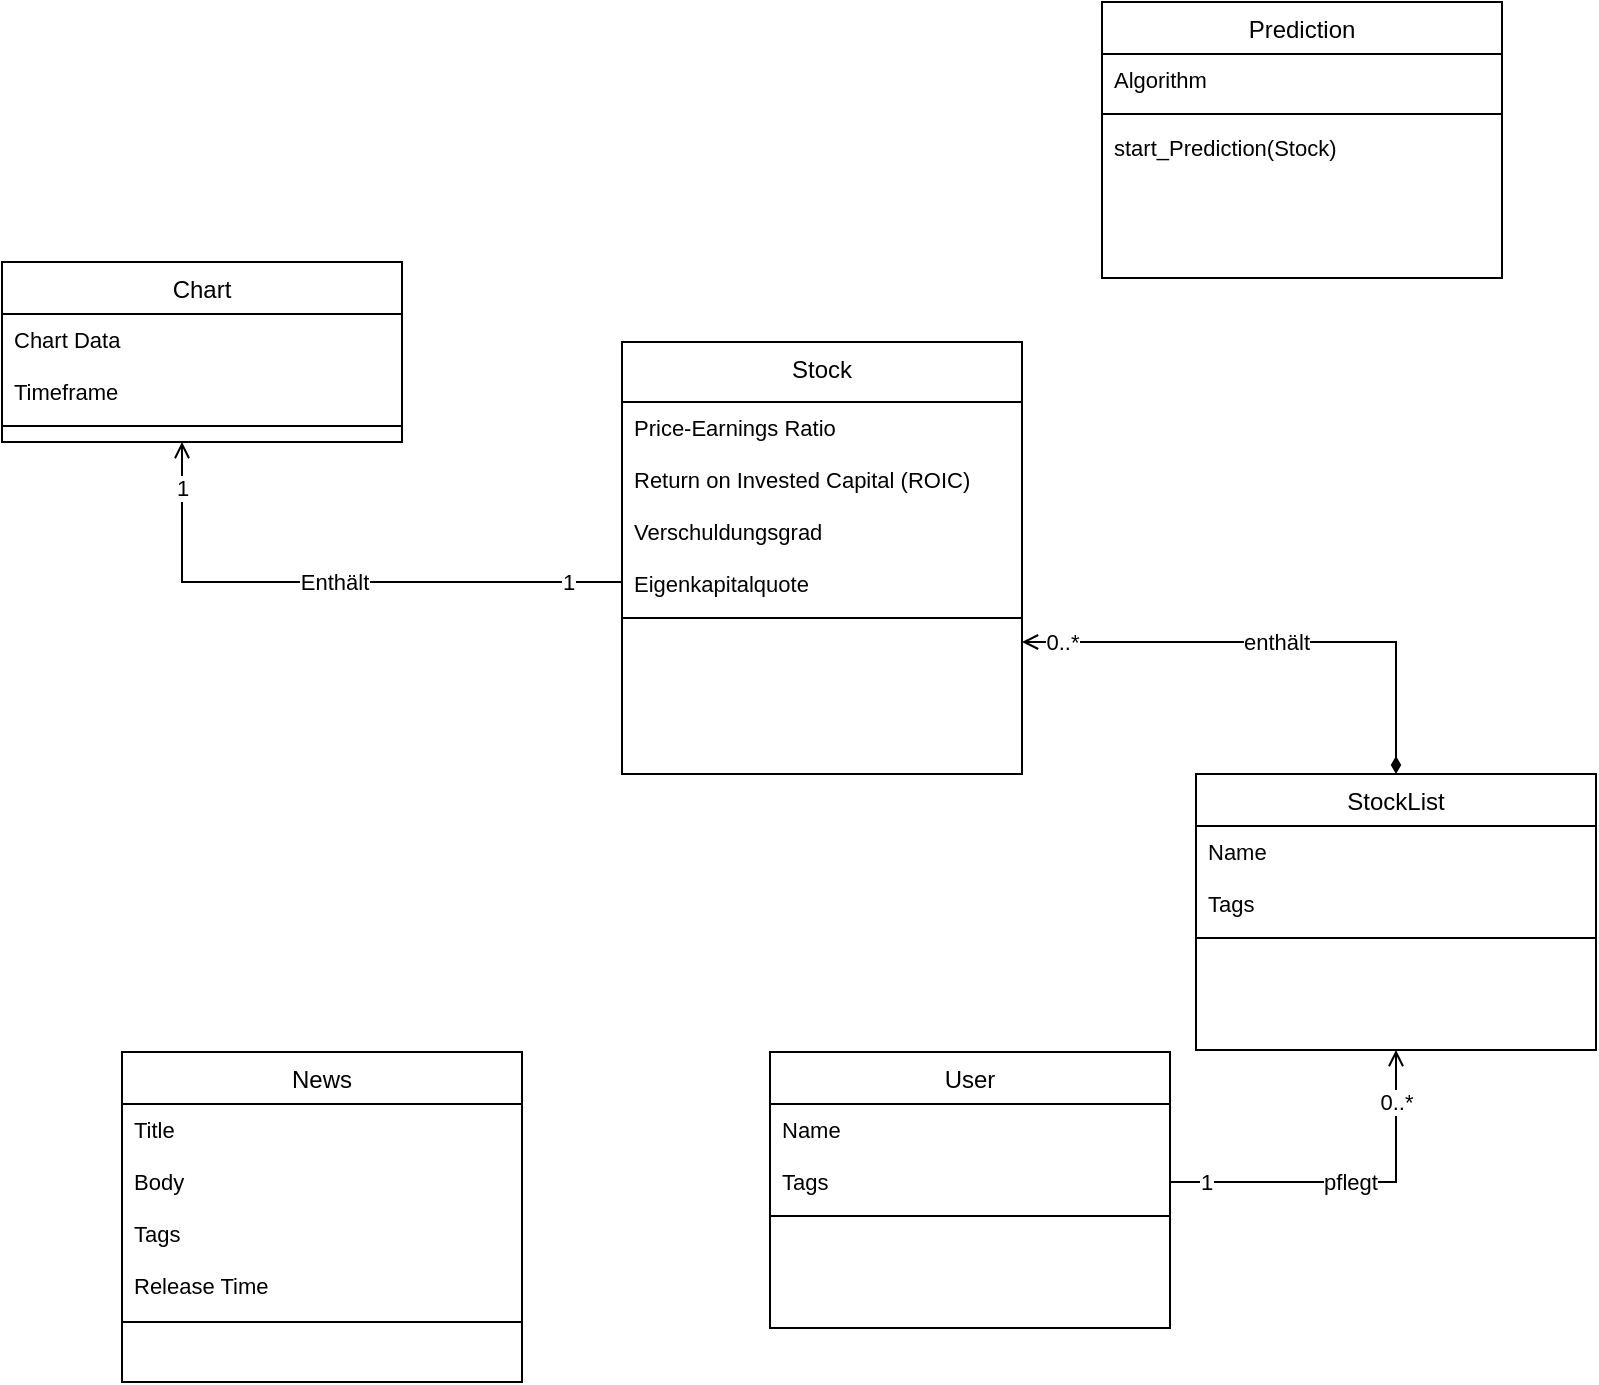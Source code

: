 <mxfile version="21.6.8" type="device">
  <diagram id="C5RBs43oDa-KdzZeNtuy" name="Page-1">
    <mxGraphModel dx="1035" dy="720" grid="1" gridSize="10" guides="1" tooltips="1" connect="1" arrows="1" fold="1" page="1" pageScale="1" pageWidth="827" pageHeight="1169" math="0" shadow="0">
      <root>
        <mxCell id="WIyWlLk6GJQsqaUBKTNV-0" />
        <mxCell id="WIyWlLk6GJQsqaUBKTNV-1" parent="WIyWlLk6GJQsqaUBKTNV-0" />
        <mxCell id="zkfFHV4jXpPFQw0GAbJ--17" value="Stock" style="swimlane;fontStyle=0;align=center;verticalAlign=top;childLayout=stackLayout;horizontal=1;startSize=30;horizontalStack=0;resizeParent=1;resizeLast=0;collapsible=1;marginBottom=0;rounded=0;shadow=0;strokeWidth=1;" parent="WIyWlLk6GJQsqaUBKTNV-1" vertex="1">
          <mxGeometry x="340" y="230" width="200" height="216" as="geometry">
            <mxRectangle x="550" y="140" width="160" height="26" as="alternateBounds" />
          </mxGeometry>
        </mxCell>
        <mxCell id="zkfFHV4jXpPFQw0GAbJ--18" value="Price-Earnings Ratio" style="text;align=left;verticalAlign=top;spacingLeft=4;spacingRight=4;overflow=hidden;rotatable=0;points=[[0,0.5],[1,0.5]];portConstraint=eastwest;fontSize=11;" parent="zkfFHV4jXpPFQw0GAbJ--17" vertex="1">
          <mxGeometry y="30" width="200" height="26" as="geometry" />
        </mxCell>
        <mxCell id="Zj0eFsn3-5Ufi5XtZKbO-0" value="Return on Invested Capital (ROIC)" style="text;align=left;verticalAlign=top;spacingLeft=4;spacingRight=4;overflow=hidden;rotatable=0;points=[[0,0.5],[1,0.5]];portConstraint=eastwest;fontSize=11;" parent="zkfFHV4jXpPFQw0GAbJ--17" vertex="1">
          <mxGeometry y="56" width="200" height="26" as="geometry" />
        </mxCell>
        <mxCell id="Zj0eFsn3-5Ufi5XtZKbO-1" value="Verschuldungsgrad" style="text;align=left;verticalAlign=top;spacingLeft=4;spacingRight=4;overflow=hidden;rotatable=0;points=[[0,0.5],[1,0.5]];portConstraint=eastwest;fontSize=11;" parent="zkfFHV4jXpPFQw0GAbJ--17" vertex="1">
          <mxGeometry y="82" width="200" height="26" as="geometry" />
        </mxCell>
        <mxCell id="Zj0eFsn3-5Ufi5XtZKbO-7" value="Eigenkapitalquote" style="text;align=left;verticalAlign=top;spacingLeft=4;spacingRight=4;overflow=hidden;rotatable=0;points=[[0,0.5],[1,0.5]];portConstraint=eastwest;fontSize=11;" parent="zkfFHV4jXpPFQw0GAbJ--17" vertex="1">
          <mxGeometry y="108" width="200" height="26" as="geometry" />
        </mxCell>
        <mxCell id="zkfFHV4jXpPFQw0GAbJ--23" value="" style="line;html=1;strokeWidth=1;align=left;verticalAlign=middle;spacingTop=-1;spacingLeft=3;spacingRight=3;rotatable=0;labelPosition=right;points=[];portConstraint=eastwest;" parent="zkfFHV4jXpPFQw0GAbJ--17" vertex="1">
          <mxGeometry y="134" width="200" height="8" as="geometry" />
        </mxCell>
        <mxCell id="qKFikIREVQ0GlOuBwaRG-2" value="Chart" style="swimlane;fontStyle=0;align=center;verticalAlign=top;childLayout=stackLayout;horizontal=1;startSize=26;horizontalStack=0;resizeParent=1;resizeLast=0;collapsible=1;marginBottom=0;rounded=0;shadow=0;strokeWidth=1;" vertex="1" parent="WIyWlLk6GJQsqaUBKTNV-1">
          <mxGeometry x="30" y="190" width="200" height="90" as="geometry">
            <mxRectangle x="550" y="140" width="160" height="26" as="alternateBounds" />
          </mxGeometry>
        </mxCell>
        <mxCell id="qKFikIREVQ0GlOuBwaRG-3" value="Chart Data" style="text;align=left;verticalAlign=top;spacingLeft=4;spacingRight=4;overflow=hidden;rotatable=0;points=[[0,0.5],[1,0.5]];portConstraint=eastwest;fontSize=11;" vertex="1" parent="qKFikIREVQ0GlOuBwaRG-2">
          <mxGeometry y="26" width="200" height="26" as="geometry" />
        </mxCell>
        <mxCell id="qKFikIREVQ0GlOuBwaRG-12" value="Timeframe" style="text;align=left;verticalAlign=top;spacingLeft=4;spacingRight=4;overflow=hidden;rotatable=0;points=[[0,0.5],[1,0.5]];portConstraint=eastwest;fontSize=11;" vertex="1" parent="qKFikIREVQ0GlOuBwaRG-2">
          <mxGeometry y="52" width="200" height="26" as="geometry" />
        </mxCell>
        <mxCell id="qKFikIREVQ0GlOuBwaRG-7" value="" style="line;html=1;strokeWidth=1;align=left;verticalAlign=middle;spacingTop=-1;spacingLeft=3;spacingRight=3;rotatable=0;labelPosition=right;points=[];portConstraint=eastwest;" vertex="1" parent="qKFikIREVQ0GlOuBwaRG-2">
          <mxGeometry y="78" width="200" height="8" as="geometry" />
        </mxCell>
        <mxCell id="qKFikIREVQ0GlOuBwaRG-9" value="" style="endArrow=none;html=1;rounded=0;edgeStyle=orthogonalEdgeStyle;entryX=0;entryY=0.5;entryDx=0;entryDy=0;endFill=0;startArrow=open;startFill=0;" edge="1" parent="WIyWlLk6GJQsqaUBKTNV-1" target="Zj0eFsn3-5Ufi5XtZKbO-7">
          <mxGeometry relative="1" as="geometry">
            <mxPoint x="120" y="280" as="sourcePoint" />
            <mxPoint x="310" y="400" as="targetPoint" />
            <Array as="points">
              <mxPoint x="120" y="350" />
              <mxPoint x="340" y="350" />
            </Array>
          </mxGeometry>
        </mxCell>
        <mxCell id="qKFikIREVQ0GlOuBwaRG-10" value="Enthält" style="edgeLabel;resizable=0;html=1;align=center;verticalAlign=middle;" connectable="0" vertex="1" parent="qKFikIREVQ0GlOuBwaRG-9">
          <mxGeometry relative="1" as="geometry" />
        </mxCell>
        <mxCell id="qKFikIREVQ0GlOuBwaRG-11" value="1" style="edgeLabel;html=1;align=center;verticalAlign=middle;resizable=0;points=[];" vertex="1" connectable="0" parent="qKFikIREVQ0GlOuBwaRG-9">
          <mxGeometry x="0.806" relative="1" as="geometry">
            <mxPoint as="offset" />
          </mxGeometry>
        </mxCell>
        <mxCell id="qKFikIREVQ0GlOuBwaRG-13" value="1" style="edgeLabel;html=1;align=center;verticalAlign=middle;resizable=0;points=[];" vertex="1" connectable="0" parent="qKFikIREVQ0GlOuBwaRG-9">
          <mxGeometry x="-0.845" relative="1" as="geometry">
            <mxPoint as="offset" />
          </mxGeometry>
        </mxCell>
        <mxCell id="qKFikIREVQ0GlOuBwaRG-14" value="News" style="swimlane;fontStyle=0;align=center;verticalAlign=top;childLayout=stackLayout;horizontal=1;startSize=26;horizontalStack=0;resizeParent=1;resizeLast=0;collapsible=1;marginBottom=0;rounded=0;shadow=0;strokeWidth=1;" vertex="1" parent="WIyWlLk6GJQsqaUBKTNV-1">
          <mxGeometry x="90" y="585" width="200" height="165" as="geometry">
            <mxRectangle x="550" y="140" width="160" height="26" as="alternateBounds" />
          </mxGeometry>
        </mxCell>
        <mxCell id="qKFikIREVQ0GlOuBwaRG-15" value="Title" style="text;align=left;verticalAlign=top;spacingLeft=4;spacingRight=4;overflow=hidden;rotatable=0;points=[[0,0.5],[1,0.5]];portConstraint=eastwest;fontSize=11;" vertex="1" parent="qKFikIREVQ0GlOuBwaRG-14">
          <mxGeometry y="26" width="200" height="26" as="geometry" />
        </mxCell>
        <mxCell id="qKFikIREVQ0GlOuBwaRG-16" value="Body" style="text;align=left;verticalAlign=top;spacingLeft=4;spacingRight=4;overflow=hidden;rotatable=0;points=[[0,0.5],[1,0.5]];portConstraint=eastwest;fontSize=11;" vertex="1" parent="qKFikIREVQ0GlOuBwaRG-14">
          <mxGeometry y="52" width="200" height="26" as="geometry" />
        </mxCell>
        <mxCell id="qKFikIREVQ0GlOuBwaRG-18" value="Tags" style="text;align=left;verticalAlign=top;spacingLeft=4;spacingRight=4;overflow=hidden;rotatable=0;points=[[0,0.5],[1,0.5]];portConstraint=eastwest;fontSize=11;" vertex="1" parent="qKFikIREVQ0GlOuBwaRG-14">
          <mxGeometry y="78" width="200" height="26" as="geometry" />
        </mxCell>
        <mxCell id="qKFikIREVQ0GlOuBwaRG-19" value="Release Time" style="text;align=left;verticalAlign=top;spacingLeft=4;spacingRight=4;overflow=hidden;rotatable=0;points=[[0,0.5],[1,0.5]];portConstraint=eastwest;fontSize=11;" vertex="1" parent="qKFikIREVQ0GlOuBwaRG-14">
          <mxGeometry y="104" width="200" height="26" as="geometry" />
        </mxCell>
        <mxCell id="qKFikIREVQ0GlOuBwaRG-17" value="" style="line;html=1;strokeWidth=1;align=left;verticalAlign=middle;spacingTop=-1;spacingLeft=3;spacingRight=3;rotatable=0;labelPosition=right;points=[];portConstraint=eastwest;" vertex="1" parent="qKFikIREVQ0GlOuBwaRG-14">
          <mxGeometry y="130" width="200" height="10" as="geometry" />
        </mxCell>
        <mxCell id="qKFikIREVQ0GlOuBwaRG-20" value="User" style="swimlane;fontStyle=0;align=center;verticalAlign=top;childLayout=stackLayout;horizontal=1;startSize=26;horizontalStack=0;resizeParent=1;resizeLast=0;collapsible=1;marginBottom=0;rounded=0;shadow=0;strokeWidth=1;" vertex="1" parent="WIyWlLk6GJQsqaUBKTNV-1">
          <mxGeometry x="414" y="585" width="200" height="138" as="geometry">
            <mxRectangle x="550" y="140" width="160" height="26" as="alternateBounds" />
          </mxGeometry>
        </mxCell>
        <mxCell id="qKFikIREVQ0GlOuBwaRG-21" value="Name" style="text;align=left;verticalAlign=top;spacingLeft=4;spacingRight=4;overflow=hidden;rotatable=0;points=[[0,0.5],[1,0.5]];portConstraint=eastwest;fontSize=11;" vertex="1" parent="qKFikIREVQ0GlOuBwaRG-20">
          <mxGeometry y="26" width="200" height="26" as="geometry" />
        </mxCell>
        <mxCell id="qKFikIREVQ0GlOuBwaRG-23" value="Tags" style="text;align=left;verticalAlign=top;spacingLeft=4;spacingRight=4;overflow=hidden;rotatable=0;points=[[0,0.5],[1,0.5]];portConstraint=eastwest;fontSize=11;" vertex="1" parent="qKFikIREVQ0GlOuBwaRG-20">
          <mxGeometry y="52" width="200" height="26" as="geometry" />
        </mxCell>
        <mxCell id="qKFikIREVQ0GlOuBwaRG-25" value="" style="line;html=1;strokeWidth=1;align=left;verticalAlign=middle;spacingTop=-1;spacingLeft=3;spacingRight=3;rotatable=0;labelPosition=right;points=[];portConstraint=eastwest;" vertex="1" parent="qKFikIREVQ0GlOuBwaRG-20">
          <mxGeometry y="78" width="200" height="8" as="geometry" />
        </mxCell>
        <mxCell id="qKFikIREVQ0GlOuBwaRG-26" value="StockList" style="swimlane;fontStyle=0;align=center;verticalAlign=top;childLayout=stackLayout;horizontal=1;startSize=26;horizontalStack=0;resizeParent=1;resizeLast=0;collapsible=1;marginBottom=0;rounded=0;shadow=0;strokeWidth=1;" vertex="1" parent="WIyWlLk6GJQsqaUBKTNV-1">
          <mxGeometry x="627" y="446" width="200" height="138" as="geometry">
            <mxRectangle x="550" y="140" width="160" height="26" as="alternateBounds" />
          </mxGeometry>
        </mxCell>
        <mxCell id="qKFikIREVQ0GlOuBwaRG-27" value="Name" style="text;align=left;verticalAlign=top;spacingLeft=4;spacingRight=4;overflow=hidden;rotatable=0;points=[[0,0.5],[1,0.5]];portConstraint=eastwest;fontSize=11;" vertex="1" parent="qKFikIREVQ0GlOuBwaRG-26">
          <mxGeometry y="26" width="200" height="26" as="geometry" />
        </mxCell>
        <mxCell id="qKFikIREVQ0GlOuBwaRG-28" value="Tags" style="text;align=left;verticalAlign=top;spacingLeft=4;spacingRight=4;overflow=hidden;rotatable=0;points=[[0,0.5],[1,0.5]];portConstraint=eastwest;fontSize=11;" vertex="1" parent="qKFikIREVQ0GlOuBwaRG-26">
          <mxGeometry y="52" width="200" height="26" as="geometry" />
        </mxCell>
        <mxCell id="qKFikIREVQ0GlOuBwaRG-29" value="" style="line;html=1;strokeWidth=1;align=left;verticalAlign=middle;spacingTop=-1;spacingLeft=3;spacingRight=3;rotatable=0;labelPosition=right;points=[];portConstraint=eastwest;" vertex="1" parent="qKFikIREVQ0GlOuBwaRG-26">
          <mxGeometry y="78" width="200" height="8" as="geometry" />
        </mxCell>
        <mxCell id="qKFikIREVQ0GlOuBwaRG-30" value="" style="endArrow=none;html=1;rounded=0;edgeStyle=orthogonalEdgeStyle;entryX=1;entryY=0.5;entryDx=0;entryDy=0;endFill=0;startArrow=open;startFill=0;exitX=0.5;exitY=1;exitDx=0;exitDy=0;" edge="1" parent="WIyWlLk6GJQsqaUBKTNV-1" source="qKFikIREVQ0GlOuBwaRG-26" target="qKFikIREVQ0GlOuBwaRG-23">
          <mxGeometry relative="1" as="geometry">
            <mxPoint x="130" y="290" as="sourcePoint" />
            <mxPoint x="350" y="361" as="targetPoint" />
            <Array as="points">
              <mxPoint x="727" y="650" />
            </Array>
          </mxGeometry>
        </mxCell>
        <mxCell id="qKFikIREVQ0GlOuBwaRG-31" value="pflegt" style="edgeLabel;resizable=0;html=1;align=center;verticalAlign=middle;" connectable="0" vertex="1" parent="qKFikIREVQ0GlOuBwaRG-30">
          <mxGeometry relative="1" as="geometry" />
        </mxCell>
        <mxCell id="qKFikIREVQ0GlOuBwaRG-32" value="1" style="edgeLabel;html=1;align=center;verticalAlign=middle;resizable=0;points=[];" vertex="1" connectable="0" parent="qKFikIREVQ0GlOuBwaRG-30">
          <mxGeometry x="0.806" relative="1" as="geometry">
            <mxPoint as="offset" />
          </mxGeometry>
        </mxCell>
        <mxCell id="qKFikIREVQ0GlOuBwaRG-33" value="0..*" style="edgeLabel;html=1;align=center;verticalAlign=middle;resizable=0;points=[];" vertex="1" connectable="0" parent="qKFikIREVQ0GlOuBwaRG-30">
          <mxGeometry x="-0.845" relative="1" as="geometry">
            <mxPoint y="12" as="offset" />
          </mxGeometry>
        </mxCell>
        <mxCell id="qKFikIREVQ0GlOuBwaRG-34" value="" style="endArrow=diamondThin;html=1;rounded=0;edgeStyle=orthogonalEdgeStyle;entryX=0.5;entryY=0;entryDx=0;entryDy=0;endFill=1;startArrow=open;startFill=0;" edge="1" parent="WIyWlLk6GJQsqaUBKTNV-1" target="qKFikIREVQ0GlOuBwaRG-26">
          <mxGeometry relative="1" as="geometry">
            <mxPoint x="540" y="380" as="sourcePoint" />
            <mxPoint x="624" y="660" as="targetPoint" />
            <Array as="points">
              <mxPoint x="727" y="380" />
            </Array>
          </mxGeometry>
        </mxCell>
        <mxCell id="qKFikIREVQ0GlOuBwaRG-35" value="enthält" style="edgeLabel;resizable=0;html=1;align=center;verticalAlign=middle;" connectable="0" vertex="1" parent="qKFikIREVQ0GlOuBwaRG-34">
          <mxGeometry relative="1" as="geometry" />
        </mxCell>
        <mxCell id="qKFikIREVQ0GlOuBwaRG-37" value="0..*" style="edgeLabel;html=1;align=center;verticalAlign=middle;resizable=0;points=[];" vertex="1" connectable="0" parent="qKFikIREVQ0GlOuBwaRG-34">
          <mxGeometry x="-0.845" relative="1" as="geometry">
            <mxPoint as="offset" />
          </mxGeometry>
        </mxCell>
        <mxCell id="qKFikIREVQ0GlOuBwaRG-38" value="Prediction" style="swimlane;fontStyle=0;align=center;verticalAlign=top;childLayout=stackLayout;horizontal=1;startSize=26;horizontalStack=0;resizeParent=1;resizeLast=0;collapsible=1;marginBottom=0;rounded=0;shadow=0;strokeWidth=1;" vertex="1" parent="WIyWlLk6GJQsqaUBKTNV-1">
          <mxGeometry x="580" y="60" width="200" height="138" as="geometry">
            <mxRectangle x="550" y="140" width="160" height="26" as="alternateBounds" />
          </mxGeometry>
        </mxCell>
        <mxCell id="qKFikIREVQ0GlOuBwaRG-45" value="Algorithm" style="text;align=left;verticalAlign=top;spacingLeft=4;spacingRight=4;overflow=hidden;rotatable=0;points=[[0,0.5],[1,0.5]];portConstraint=eastwest;fontSize=11;" vertex="1" parent="qKFikIREVQ0GlOuBwaRG-38">
          <mxGeometry y="26" width="200" height="26" as="geometry" />
        </mxCell>
        <mxCell id="qKFikIREVQ0GlOuBwaRG-43" value="" style="line;html=1;strokeWidth=1;align=left;verticalAlign=middle;spacingTop=-1;spacingLeft=3;spacingRight=3;rotatable=0;labelPosition=right;points=[];portConstraint=eastwest;" vertex="1" parent="qKFikIREVQ0GlOuBwaRG-38">
          <mxGeometry y="52" width="200" height="8" as="geometry" />
        </mxCell>
        <mxCell id="qKFikIREVQ0GlOuBwaRG-44" value="start_Prediction(Stock)" style="text;align=left;verticalAlign=top;spacingLeft=4;spacingRight=4;overflow=hidden;rotatable=0;points=[[0,0.5],[1,0.5]];portConstraint=eastwest;fontSize=11;" vertex="1" parent="qKFikIREVQ0GlOuBwaRG-38">
          <mxGeometry y="60" width="200" height="26" as="geometry" />
        </mxCell>
      </root>
    </mxGraphModel>
  </diagram>
</mxfile>
